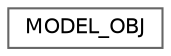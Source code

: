 digraph "クラス階層図"
{
 // LATEX_PDF_SIZE
  bgcolor="transparent";
  edge [fontname=Helvetica,fontsize=10,labelfontname=Helvetica,labelfontsize=10];
  node [fontname=Helvetica,fontsize=10,shape=box,height=0.2,width=0.4];
  rankdir="LR";
  Node0 [id="Node000000",label="MODEL_OBJ",height=0.2,width=0.4,color="grey40", fillcolor="white", style="filled",URL="$struct_m_o_d_e_l___o_b_j.html",tooltip=" "];
}

